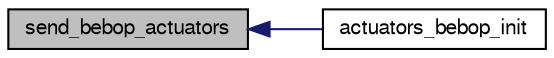 digraph "send_bebop_actuators"
{
  edge [fontname="FreeSans",fontsize="10",labelfontname="FreeSans",labelfontsize="10"];
  node [fontname="FreeSans",fontsize="10",shape=record];
  rankdir="LR";
  Node1 [label="send_bebop_actuators",height=0.2,width=0.4,color="black", fillcolor="grey75", style="filled", fontcolor="black"];
  Node1 -> Node2 [dir="back",color="midnightblue",fontsize="10",style="solid",fontname="FreeSans"];
  Node2 [label="actuators_bebop_init",height=0.2,width=0.4,color="black", fillcolor="white", style="filled",URL="$boards_2bebop_2actuators_8h.html#a37d22a22014bc845a6ce9246233cf2b5"];
}
